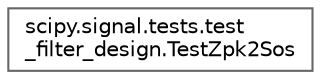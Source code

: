 digraph "Graphical Class Hierarchy"
{
 // LATEX_PDF_SIZE
  bgcolor="transparent";
  edge [fontname=Helvetica,fontsize=10,labelfontname=Helvetica,labelfontsize=10];
  node [fontname=Helvetica,fontsize=10,shape=box,height=0.2,width=0.4];
  rankdir="LR";
  Node0 [id="Node000000",label="scipy.signal.tests.test\l_filter_design.TestZpk2Sos",height=0.2,width=0.4,color="grey40", fillcolor="white", style="filled",URL="$d9/d98/classscipy_1_1signal_1_1tests_1_1test__filter__design_1_1TestZpk2Sos.html",tooltip=" "];
}
